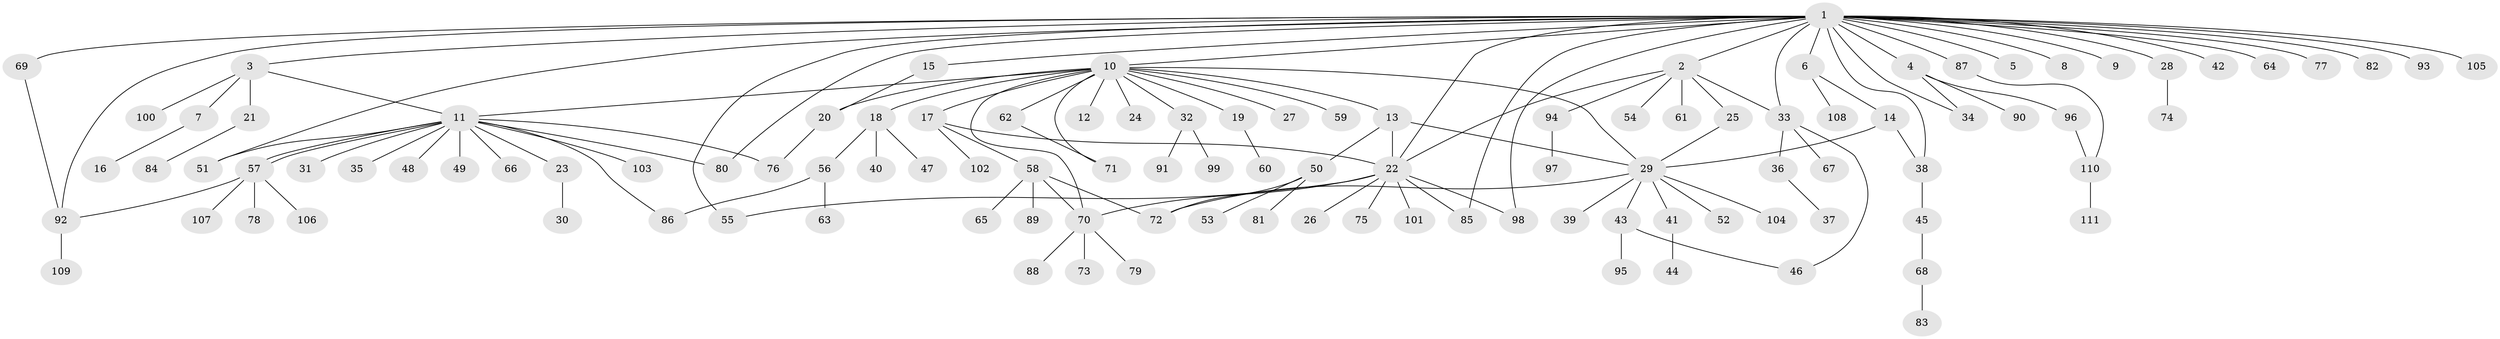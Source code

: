 // coarse degree distribution, {26: 0.011904761904761904, 7: 0.011904761904761904, 4: 0.023809523809523808, 3: 0.10714285714285714, 1: 0.5595238095238095, 2: 0.20238095238095238, 14: 0.011904761904761904, 17: 0.011904761904761904, 10: 0.023809523809523808, 5: 0.023809523809523808, 6: 0.011904761904761904}
// Generated by graph-tools (version 1.1) at 2025/23/03/03/25 07:23:53]
// undirected, 111 vertices, 138 edges
graph export_dot {
graph [start="1"]
  node [color=gray90,style=filled];
  1;
  2;
  3;
  4;
  5;
  6;
  7;
  8;
  9;
  10;
  11;
  12;
  13;
  14;
  15;
  16;
  17;
  18;
  19;
  20;
  21;
  22;
  23;
  24;
  25;
  26;
  27;
  28;
  29;
  30;
  31;
  32;
  33;
  34;
  35;
  36;
  37;
  38;
  39;
  40;
  41;
  42;
  43;
  44;
  45;
  46;
  47;
  48;
  49;
  50;
  51;
  52;
  53;
  54;
  55;
  56;
  57;
  58;
  59;
  60;
  61;
  62;
  63;
  64;
  65;
  66;
  67;
  68;
  69;
  70;
  71;
  72;
  73;
  74;
  75;
  76;
  77;
  78;
  79;
  80;
  81;
  82;
  83;
  84;
  85;
  86;
  87;
  88;
  89;
  90;
  91;
  92;
  93;
  94;
  95;
  96;
  97;
  98;
  99;
  100;
  101;
  102;
  103;
  104;
  105;
  106;
  107;
  108;
  109;
  110;
  111;
  1 -- 2;
  1 -- 3;
  1 -- 4;
  1 -- 5;
  1 -- 6;
  1 -- 8;
  1 -- 9;
  1 -- 10;
  1 -- 15;
  1 -- 22;
  1 -- 28;
  1 -- 33;
  1 -- 34;
  1 -- 38;
  1 -- 42;
  1 -- 51;
  1 -- 55;
  1 -- 64;
  1 -- 69;
  1 -- 77;
  1 -- 80;
  1 -- 82;
  1 -- 85;
  1 -- 87;
  1 -- 92;
  1 -- 93;
  1 -- 98;
  1 -- 105;
  2 -- 22;
  2 -- 25;
  2 -- 33;
  2 -- 54;
  2 -- 61;
  2 -- 94;
  3 -- 7;
  3 -- 11;
  3 -- 21;
  3 -- 100;
  4 -- 34;
  4 -- 90;
  4 -- 96;
  6 -- 14;
  6 -- 108;
  7 -- 16;
  10 -- 11;
  10 -- 12;
  10 -- 13;
  10 -- 17;
  10 -- 18;
  10 -- 19;
  10 -- 20;
  10 -- 24;
  10 -- 27;
  10 -- 29;
  10 -- 32;
  10 -- 59;
  10 -- 62;
  10 -- 70;
  10 -- 71;
  11 -- 23;
  11 -- 31;
  11 -- 35;
  11 -- 48;
  11 -- 49;
  11 -- 51;
  11 -- 57;
  11 -- 57;
  11 -- 66;
  11 -- 76;
  11 -- 80;
  11 -- 86;
  11 -- 103;
  13 -- 22;
  13 -- 29;
  13 -- 50;
  14 -- 29;
  14 -- 38;
  15 -- 20;
  17 -- 22;
  17 -- 58;
  17 -- 102;
  18 -- 40;
  18 -- 47;
  18 -- 56;
  19 -- 60;
  20 -- 76;
  21 -- 84;
  22 -- 26;
  22 -- 55;
  22 -- 70;
  22 -- 75;
  22 -- 85;
  22 -- 98;
  22 -- 101;
  23 -- 30;
  25 -- 29;
  28 -- 74;
  29 -- 39;
  29 -- 41;
  29 -- 43;
  29 -- 52;
  29 -- 72;
  29 -- 104;
  32 -- 91;
  32 -- 99;
  33 -- 36;
  33 -- 46;
  33 -- 67;
  36 -- 37;
  38 -- 45;
  41 -- 44;
  43 -- 46;
  43 -- 95;
  45 -- 68;
  50 -- 53;
  50 -- 72;
  50 -- 81;
  56 -- 63;
  56 -- 86;
  57 -- 78;
  57 -- 92;
  57 -- 106;
  57 -- 107;
  58 -- 65;
  58 -- 70;
  58 -- 72;
  58 -- 89;
  62 -- 71;
  68 -- 83;
  69 -- 92;
  70 -- 73;
  70 -- 79;
  70 -- 88;
  87 -- 110;
  92 -- 109;
  94 -- 97;
  96 -- 110;
  110 -- 111;
}
